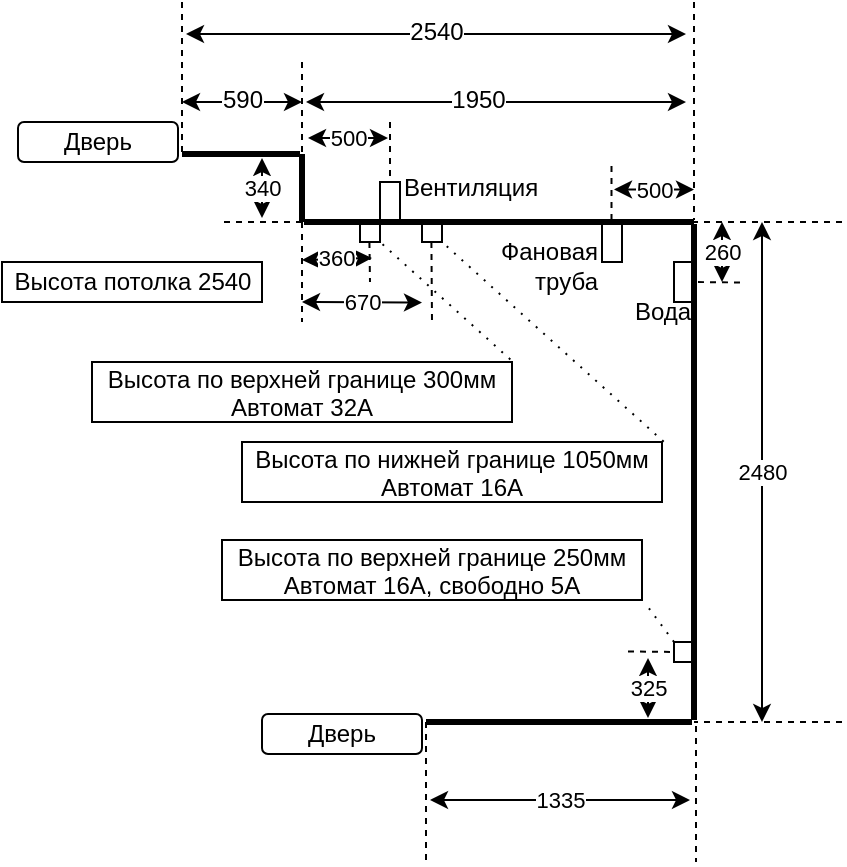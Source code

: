 <mxfile version="12.8.1" type="github">
  <diagram id="R_DxPCeixOQNwFfjoLMG" name="Page-1">
    <mxGraphModel dx="1178" dy="665" grid="1" gridSize="10" guides="1" tooltips="1" connect="1" arrows="1" fold="1" page="1" pageScale="1" pageWidth="1169" pageHeight="827" math="0" shadow="0">
      <root>
        <mxCell id="0" />
        <mxCell id="1" parent="0" />
        <mxCell id="0VKKkhOmz3GfWBMJ0mJU-4" value="" style="endArrow=none;html=1;strokeWidth=3;" parent="1" edge="1">
          <mxGeometry width="50" height="50" relative="1" as="geometry">
            <mxPoint x="510" y="206" as="sourcePoint" />
            <mxPoint x="569" y="206" as="targetPoint" />
          </mxGeometry>
        </mxCell>
        <mxCell id="0VKKkhOmz3GfWBMJ0mJU-6" value="" style="endArrow=none;html=1;strokeWidth=3;" parent="1" edge="1">
          <mxGeometry width="50" height="50" relative="1" as="geometry">
            <mxPoint x="570" y="206" as="sourcePoint" />
            <mxPoint x="570" y="240" as="targetPoint" />
          </mxGeometry>
        </mxCell>
        <mxCell id="0VKKkhOmz3GfWBMJ0mJU-7" value="" style="endArrow=none;html=1;strokeWidth=3;" parent="1" edge="1">
          <mxGeometry width="50" height="50" relative="1" as="geometry">
            <mxPoint x="571" y="240" as="sourcePoint" />
            <mxPoint x="766" y="240" as="targetPoint" />
          </mxGeometry>
        </mxCell>
        <mxCell id="0VKKkhOmz3GfWBMJ0mJU-8" value="" style="endArrow=none;html=1;strokeWidth=3;" parent="1" edge="1">
          <mxGeometry width="50" height="50" relative="1" as="geometry">
            <mxPoint x="766" y="241" as="sourcePoint" />
            <mxPoint x="766" y="489" as="targetPoint" />
          </mxGeometry>
        </mxCell>
        <mxCell id="0VKKkhOmz3GfWBMJ0mJU-9" value="" style="endArrow=none;html=1;strokeWidth=3;" parent="1" edge="1">
          <mxGeometry width="50" height="50" relative="1" as="geometry">
            <mxPoint x="765" y="490" as="sourcePoint" />
            <mxPoint x="632" y="490" as="targetPoint" />
          </mxGeometry>
        </mxCell>
        <mxCell id="0VKKkhOmz3GfWBMJ0mJU-13" value="Вентиляция" style="rounded=0;whiteSpace=wrap;html=1;fillColor=none;labelPosition=right;verticalLabelPosition=middle;align=left;verticalAlign=middle;spacingLeft=0;spacingTop=-15;" parent="1" vertex="1">
          <mxGeometry x="609" y="220" width="10" height="20" as="geometry" />
        </mxCell>
        <mxCell id="_PuhexjM3OvpnEOsU9iP-3" value="" style="endArrow=none;dashed=1;html=1;" parent="1" edge="1">
          <mxGeometry width="50" height="50" relative="1" as="geometry">
            <mxPoint x="840" y="490" as="sourcePoint" />
            <mxPoint x="766" y="490" as="targetPoint" />
          </mxGeometry>
        </mxCell>
        <mxCell id="_PuhexjM3OvpnEOsU9iP-4" value="" style="endArrow=none;dashed=1;html=1;" parent="1" edge="1">
          <mxGeometry width="50" height="50" relative="1" as="geometry">
            <mxPoint x="840" y="240" as="sourcePoint" />
            <mxPoint x="765" y="240" as="targetPoint" />
          </mxGeometry>
        </mxCell>
        <mxCell id="_PuhexjM3OvpnEOsU9iP-5" value="" style="endArrow=none;dashed=1;html=1;" parent="1" edge="1">
          <mxGeometry width="50" height="50" relative="1" as="geometry">
            <mxPoint x="766" y="130" as="sourcePoint" />
            <mxPoint x="766" y="239" as="targetPoint" />
          </mxGeometry>
        </mxCell>
        <mxCell id="_PuhexjM3OvpnEOsU9iP-6" value="" style="endArrow=none;dashed=1;html=1;" parent="1" edge="1">
          <mxGeometry width="50" height="50" relative="1" as="geometry">
            <mxPoint x="570" y="160" as="sourcePoint" />
            <mxPoint x="570" y="210" as="targetPoint" />
          </mxGeometry>
        </mxCell>
        <mxCell id="_PuhexjM3OvpnEOsU9iP-7" value="" style="endArrow=none;dashed=1;html=1;" parent="1" edge="1">
          <mxGeometry width="50" height="50" relative="1" as="geometry">
            <mxPoint x="510" y="130" as="sourcePoint" />
            <mxPoint x="510" y="205" as="targetPoint" />
          </mxGeometry>
        </mxCell>
        <mxCell id="_PuhexjM3OvpnEOsU9iP-8" value="" style="endArrow=none;dashed=1;html=1;" parent="1" edge="1">
          <mxGeometry width="50" height="50" relative="1" as="geometry">
            <mxPoint x="614" y="190" as="sourcePoint" />
            <mxPoint x="614" y="220" as="targetPoint" />
          </mxGeometry>
        </mxCell>
        <mxCell id="_PuhexjM3OvpnEOsU9iP-9" value="" style="endArrow=none;dashed=1;html=1;" parent="1" edge="1">
          <mxGeometry width="50" height="50" relative="1" as="geometry">
            <mxPoint x="767" y="492" as="sourcePoint" />
            <mxPoint x="767" y="560" as="targetPoint" />
          </mxGeometry>
        </mxCell>
        <mxCell id="_PuhexjM3OvpnEOsU9iP-10" value="" style="endArrow=classic;startArrow=classic;html=1;" parent="1" edge="1">
          <mxGeometry width="50" height="50" relative="1" as="geometry">
            <mxPoint x="572" y="180" as="sourcePoint" />
            <mxPoint x="762" y="180" as="targetPoint" />
          </mxGeometry>
        </mxCell>
        <mxCell id="_PuhexjM3OvpnEOsU9iP-18" value="1950" style="text;html=1;align=center;verticalAlign=middle;resizable=0;points=[];labelBackgroundColor=#ffffff;" parent="_PuhexjM3OvpnEOsU9iP-10" vertex="1" connectable="0">
          <mxGeometry x="-0.155" y="-1" relative="1" as="geometry">
            <mxPoint x="5.5" y="-2" as="offset" />
          </mxGeometry>
        </mxCell>
        <mxCell id="_PuhexjM3OvpnEOsU9iP-11" value="2480" style="endArrow=classic;startArrow=classic;html=1;" parent="1" edge="1">
          <mxGeometry width="50" height="50" relative="1" as="geometry">
            <mxPoint x="800" y="490" as="sourcePoint" />
            <mxPoint x="800" y="240" as="targetPoint" />
          </mxGeometry>
        </mxCell>
        <mxCell id="_PuhexjM3OvpnEOsU9iP-12" value="1335" style="endArrow=classic;startArrow=classic;html=1;" parent="1" edge="1">
          <mxGeometry width="50" height="50" relative="1" as="geometry">
            <mxPoint x="634" y="529" as="sourcePoint" />
            <mxPoint x="764" y="529" as="targetPoint" />
          </mxGeometry>
        </mxCell>
        <mxCell id="_PuhexjM3OvpnEOsU9iP-13" value="" style="endArrow=none;dashed=1;html=1;" parent="1" edge="1">
          <mxGeometry width="50" height="50" relative="1" as="geometry">
            <mxPoint x="632" y="490" as="sourcePoint" />
            <mxPoint x="632" y="560" as="targetPoint" />
          </mxGeometry>
        </mxCell>
        <mxCell id="_PuhexjM3OvpnEOsU9iP-14" value="" style="endArrow=classic;startArrow=classic;html=1;" parent="1" edge="1">
          <mxGeometry width="50" height="50" relative="1" as="geometry">
            <mxPoint x="510" y="180" as="sourcePoint" />
            <mxPoint x="570" y="180" as="targetPoint" />
          </mxGeometry>
        </mxCell>
        <mxCell id="_PuhexjM3OvpnEOsU9iP-16" value="590" style="text;html=1;align=center;verticalAlign=middle;resizable=0;points=[];labelBackgroundColor=#ffffff;" parent="_PuhexjM3OvpnEOsU9iP-14" vertex="1" connectable="0">
          <mxGeometry x="0.467" y="1" relative="1" as="geometry">
            <mxPoint x="-14" as="offset" />
          </mxGeometry>
        </mxCell>
        <mxCell id="_PuhexjM3OvpnEOsU9iP-15" value="500" style="endArrow=classic;startArrow=classic;html=1;" parent="1" edge="1">
          <mxGeometry width="50" height="50" relative="1" as="geometry">
            <mxPoint x="573" y="198" as="sourcePoint" />
            <mxPoint x="613" y="198" as="targetPoint" />
          </mxGeometry>
        </mxCell>
        <mxCell id="_PuhexjM3OvpnEOsU9iP-19" value="" style="endArrow=classic;startArrow=classic;html=1;" parent="1" edge="1">
          <mxGeometry width="50" height="50" relative="1" as="geometry">
            <mxPoint x="512" y="146" as="sourcePoint" />
            <mxPoint x="762" y="146" as="targetPoint" />
          </mxGeometry>
        </mxCell>
        <mxCell id="_PuhexjM3OvpnEOsU9iP-20" value="2540" style="text;html=1;align=center;verticalAlign=middle;resizable=0;points=[];labelBackgroundColor=#ffffff;" parent="_PuhexjM3OvpnEOsU9iP-19" vertex="1" connectable="0">
          <mxGeometry x="-0.155" y="-1" relative="1" as="geometry">
            <mxPoint x="19.5" y="-2" as="offset" />
          </mxGeometry>
        </mxCell>
        <mxCell id="_PuhexjM3OvpnEOsU9iP-22" value="Дверь" style="rounded=1;whiteSpace=wrap;html=1;fillColor=none;" parent="1" vertex="1">
          <mxGeometry x="550" y="486" width="80" height="20" as="geometry" />
        </mxCell>
        <mxCell id="_PuhexjM3OvpnEOsU9iP-25" value="Дверь" style="rounded=1;whiteSpace=wrap;html=1;fillColor=none;" parent="1" vertex="1">
          <mxGeometry x="428" y="190" width="80" height="20" as="geometry" />
        </mxCell>
        <mxCell id="_PuhexjM3OvpnEOsU9iP-26" value="" style="endArrow=none;dashed=1;html=1;" parent="1" edge="1">
          <mxGeometry width="50" height="50" relative="1" as="geometry">
            <mxPoint x="570" y="240" as="sourcePoint" />
            <mxPoint x="530" y="240" as="targetPoint" />
          </mxGeometry>
        </mxCell>
        <mxCell id="_PuhexjM3OvpnEOsU9iP-27" value="340" style="endArrow=classic;startArrow=classic;html=1;" parent="1" edge="1">
          <mxGeometry width="50" height="50" relative="1" as="geometry">
            <mxPoint x="550" y="238" as="sourcePoint" />
            <mxPoint x="550" y="208" as="targetPoint" />
          </mxGeometry>
        </mxCell>
        <mxCell id="_PuhexjM3OvpnEOsU9iP-29" value="Фановая труба" style="rounded=0;whiteSpace=wrap;html=1;fillColor=none;labelPosition=left;verticalLabelPosition=middle;align=right;verticalAlign=middle;spacingTop=23;" parent="1" vertex="1">
          <mxGeometry x="720" y="240" width="10" height="20" as="geometry" />
        </mxCell>
        <mxCell id="_PuhexjM3OvpnEOsU9iP-32" value="Вода" style="rounded=0;whiteSpace=wrap;html=1;fillColor=none;labelPosition=center;verticalLabelPosition=bottom;align=center;verticalAlign=bottom;spacingTop=18;spacingLeft=-21;spacing=8;" parent="1" vertex="1">
          <mxGeometry x="756" y="260" width="10" height="20" as="geometry" />
        </mxCell>
        <mxCell id="_PuhexjM3OvpnEOsU9iP-33" value="" style="endArrow=none;dashed=1;html=1;" parent="1" edge="1">
          <mxGeometry width="50" height="50" relative="1" as="geometry">
            <mxPoint x="724.75" y="212" as="sourcePoint" />
            <mxPoint x="724.75" y="242" as="targetPoint" />
          </mxGeometry>
        </mxCell>
        <mxCell id="_PuhexjM3OvpnEOsU9iP-34" value="500" style="endArrow=classic;startArrow=classic;html=1;" parent="1" edge="1">
          <mxGeometry width="50" height="50" relative="1" as="geometry">
            <mxPoint x="726" y="223.75" as="sourcePoint" />
            <mxPoint x="766" y="223.75" as="targetPoint" />
          </mxGeometry>
        </mxCell>
        <mxCell id="_PuhexjM3OvpnEOsU9iP-35" value="" style="endArrow=none;dashed=1;html=1;" parent="1" edge="1">
          <mxGeometry width="50" height="50" relative="1" as="geometry">
            <mxPoint x="789" y="270.25" as="sourcePoint" />
            <mxPoint x="765" y="270" as="targetPoint" />
          </mxGeometry>
        </mxCell>
        <mxCell id="_PuhexjM3OvpnEOsU9iP-36" value="260" style="endArrow=classic;startArrow=classic;html=1;" parent="1" edge="1">
          <mxGeometry width="50" height="50" relative="1" as="geometry">
            <mxPoint x="780" y="270" as="sourcePoint" />
            <mxPoint x="780" y="240" as="targetPoint" />
          </mxGeometry>
        </mxCell>
        <mxCell id="_PuhexjM3OvpnEOsU9iP-39" value="Высота потолка 2540" style="text;html=1;align=center;verticalAlign=middle;resizable=0;points=[];autosize=1;strokeColor=#000000;" parent="1" vertex="1">
          <mxGeometry x="420" y="260" width="130" height="20" as="geometry" />
        </mxCell>
        <mxCell id="dSYwKLmYKIlvDo7EgEI--1" value="" style="rounded=0;whiteSpace=wrap;html=1;fillColor=none;labelPosition=right;verticalLabelPosition=middle;align=left;verticalAlign=middle;spacingLeft=0;spacingTop=11;fontSize=10;" vertex="1" parent="1">
          <mxGeometry x="599" y="240" width="10" height="10" as="geometry" />
        </mxCell>
        <mxCell id="dSYwKLmYKIlvDo7EgEI--6" value="" style="endArrow=none;dashed=1;html=1;" edge="1" parent="1">
          <mxGeometry width="50" height="50" relative="1" as="geometry">
            <mxPoint x="634.71" y="250" as="sourcePoint" />
            <mxPoint x="635" y="290" as="targetPoint" />
          </mxGeometry>
        </mxCell>
        <mxCell id="dSYwKLmYKIlvDo7EgEI--7" value="" style="endArrow=none;dashed=1;html=1;" edge="1" parent="1">
          <mxGeometry width="50" height="50" relative="1" as="geometry">
            <mxPoint x="570.0" y="240" as="sourcePoint" />
            <mxPoint x="570" y="290" as="targetPoint" />
          </mxGeometry>
        </mxCell>
        <mxCell id="dSYwKLmYKIlvDo7EgEI--8" value="670" style="endArrow=classic;startArrow=classic;html=1;" edge="1" parent="1">
          <mxGeometry width="50" height="50" relative="1" as="geometry">
            <mxPoint x="570" y="280" as="sourcePoint" />
            <mxPoint x="630" y="280.29" as="targetPoint" />
          </mxGeometry>
        </mxCell>
        <mxCell id="dSYwKLmYKIlvDo7EgEI--12" value="" style="rounded=0;whiteSpace=wrap;html=1;fillColor=none;labelPosition=right;verticalLabelPosition=middle;align=left;verticalAlign=middle;spacingLeft=0;spacingTop=41;" vertex="1" parent="1">
          <mxGeometry x="630" y="240" width="10" height="10" as="geometry" />
        </mxCell>
        <mxCell id="dSYwKLmYKIlvDo7EgEI--14" value="Высота по верхней границе 300мм&#xa;Автомат 32А" style="text;align=center;verticalAlign=middle;resizable=0;points=[];autosize=1;fontSize=12;strokeColor=#000000;" vertex="1" parent="1">
          <mxGeometry x="465" y="310" width="210" height="30" as="geometry" />
        </mxCell>
        <mxCell id="dSYwKLmYKIlvDo7EgEI--16" value="Высота по нижней границе 1050мм&#xa;Автомат 16А" style="text;align=center;verticalAlign=middle;resizable=0;points=[];autosize=1;fontSize=12;strokeColor=#000000;" vertex="1" parent="1">
          <mxGeometry x="540" y="350" width="210" height="30" as="geometry" />
        </mxCell>
        <mxCell id="dSYwKLmYKIlvDo7EgEI--20" value="" style="endArrow=none;dashed=1;html=1;" edge="1" parent="1">
          <mxGeometry width="50" height="50" relative="1" as="geometry">
            <mxPoint x="603.71" y="250" as="sourcePoint" />
            <mxPoint x="604" y="270" as="targetPoint" />
          </mxGeometry>
        </mxCell>
        <mxCell id="dSYwKLmYKIlvDo7EgEI--21" value="360" style="endArrow=classic;startArrow=classic;html=1;" edge="1" parent="1">
          <mxGeometry x="-0.028" y="1" width="50" height="50" relative="1" as="geometry">
            <mxPoint x="570" y="259" as="sourcePoint" />
            <mxPoint x="605" y="258" as="targetPoint" />
            <mxPoint as="offset" />
          </mxGeometry>
        </mxCell>
        <mxCell id="dSYwKLmYKIlvDo7EgEI--28" value="" style="endArrow=none;html=1;fontSize=12;entryX=1;entryY=1;entryDx=0;entryDy=0;exitX=0.996;exitY=-0.043;exitDx=0;exitDy=0;exitPerimeter=0;dashed=1;dashPattern=1 4;" edge="1" parent="1" source="dSYwKLmYKIlvDo7EgEI--14" target="dSYwKLmYKIlvDo7EgEI--1">
          <mxGeometry width="50" height="50" relative="1" as="geometry">
            <mxPoint x="720" y="380" as="sourcePoint" />
            <mxPoint x="770" y="330" as="targetPoint" />
          </mxGeometry>
        </mxCell>
        <mxCell id="dSYwKLmYKIlvDo7EgEI--29" value="" style="endArrow=none;html=1;fontSize=12;entryX=1;entryY=1;entryDx=0;entryDy=0;exitX=1.004;exitY=-0.005;exitDx=0;exitDy=0;exitPerimeter=0;dashed=1;dashPattern=1 4;" edge="1" parent="1" source="dSYwKLmYKIlvDo7EgEI--16" target="dSYwKLmYKIlvDo7EgEI--12">
          <mxGeometry width="50" height="50" relative="1" as="geometry">
            <mxPoint x="704.16" y="318.71" as="sourcePoint" />
            <mxPoint x="619" y="260" as="targetPoint" />
          </mxGeometry>
        </mxCell>
        <mxCell id="dSYwKLmYKIlvDo7EgEI--30" value="" style="rounded=0;whiteSpace=wrap;html=1;fillColor=none;labelPosition=right;verticalLabelPosition=middle;align=left;verticalAlign=middle;spacingLeft=0;spacingTop=41;" vertex="1" parent="1">
          <mxGeometry x="756" y="450" width="10" height="10" as="geometry" />
        </mxCell>
        <mxCell id="dSYwKLmYKIlvDo7EgEI--31" value="Высота по верхней границе 250мм&#xa;Автомат 16А, свободно 5А" style="text;align=center;verticalAlign=middle;resizable=0;points=[];autosize=1;fontSize=12;strokeColor=#000000;" vertex="1" parent="1">
          <mxGeometry x="530" y="399" width="210" height="30" as="geometry" />
        </mxCell>
        <mxCell id="dSYwKLmYKIlvDo7EgEI--32" value="" style="endArrow=none;dashed=1;html=1;" edge="1" parent="1">
          <mxGeometry width="50" height="50" relative="1" as="geometry">
            <mxPoint x="754" y="454.96" as="sourcePoint" />
            <mxPoint x="730" y="454.71" as="targetPoint" />
          </mxGeometry>
        </mxCell>
        <mxCell id="dSYwKLmYKIlvDo7EgEI--33" value="" style="endArrow=none;html=1;fontSize=12;entryX=1.007;entryY=1.048;entryDx=0;entryDy=0;exitX=0;exitY=0;exitDx=0;exitDy=0;dashed=1;dashPattern=1 4;entryPerimeter=0;" edge="1" parent="1" source="dSYwKLmYKIlvDo7EgEI--30" target="dSYwKLmYKIlvDo7EgEI--31">
          <mxGeometry width="50" height="50" relative="1" as="geometry">
            <mxPoint x="760.84" y="359.85" as="sourcePoint" />
            <mxPoint x="650" y="260" as="targetPoint" />
          </mxGeometry>
        </mxCell>
        <mxCell id="dSYwKLmYKIlvDo7EgEI--34" value="325" style="endArrow=classic;startArrow=classic;html=1;" edge="1" parent="1">
          <mxGeometry width="50" height="50" relative="1" as="geometry">
            <mxPoint x="743" y="488" as="sourcePoint" />
            <mxPoint x="743" y="458" as="targetPoint" />
          </mxGeometry>
        </mxCell>
      </root>
    </mxGraphModel>
  </diagram>
</mxfile>
